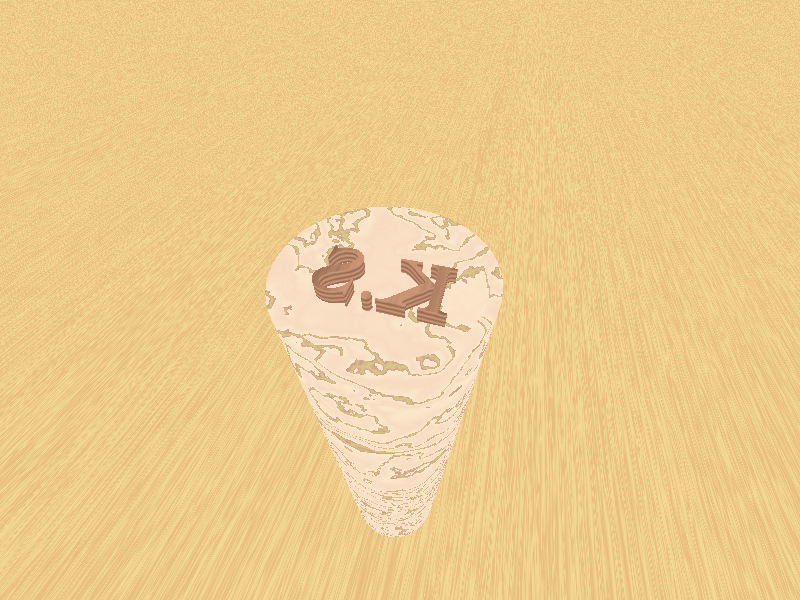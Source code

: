 #include "colors.inc"
#include "textures.inc"
#include "shapes.inc"


camera {
	location <0.7, 10, -2>
	look_at <-1, 3, 4>
	angle 100
}
light_source{<2, 10, -4>White}

plane {<0, 1, 0>, -0.5
	pigment{ 
		wood color_map { [0 rgb <0.9,0.7,0.3>][1 rgb <0.8,0.5,0.2>]
	} 
	turbulence 0.5
	scale <1, 1, 20>*0.2
	}
}
union{
	difference{
		cylinder{<0, 8, 0>, <0, 0, 0>, 1
			texture{ White_Wood}
		}
		cylinder{<0, 7.8, 0>, <0, 8.1, 0>, 0.9
			texture{ White_Wood}
		}
	}

}
	text{
		ttf "timrom.ttf",
		 "K.S",
		0.2,0
		rotate <90, 0, -180>
		scale 0.8
		translate<0.6, 7.8, -0.3>
		texture{DMFWood1}
	}